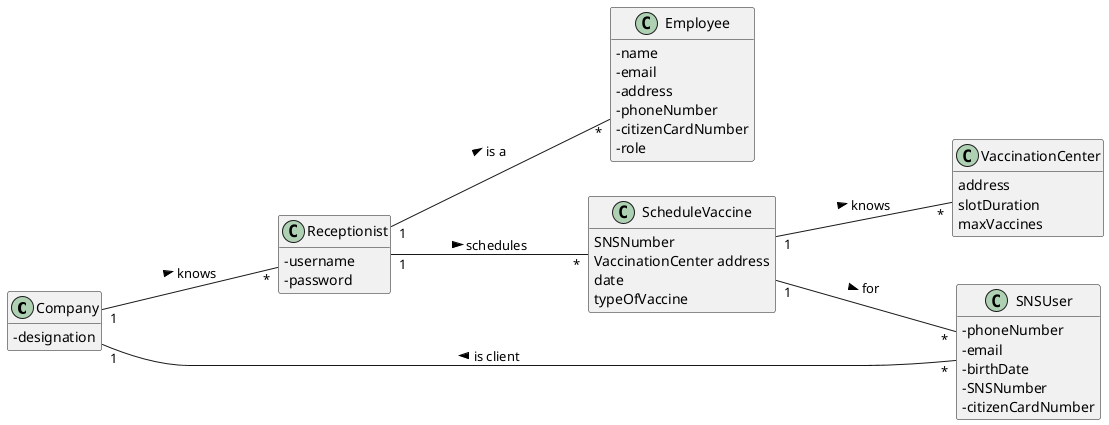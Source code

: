 -@startuml
hide methods
left to right direction
skinparam classAttributeIconSize 0


class Company {
  -designation
}

class Receptionist{
    -username
    -password
}

class SNSUser {
  -phoneNumber
  -email
  -birthDate
  -SNSNumber
  -citizenCardNumber
}

class ScheduleVaccine{
- SNSNumber
- VaccinationCenter address
- date
- typeOfVaccine
}
class VaccinationCenter{
-address
-slotDuration
-maxVaccines
}
class Employee {
     -name
     -email
     -address
     -phoneNumber
     -citizenCardNumber
     -role
}

SNSUser "*"---"1" Company : is client >
Company "1"---"*" Receptionist : knows >
ScheduleVaccine "1"---"*" SNSUser : for >
Receptionist "1"---"*" ScheduleVaccine : schedules >
Receptionist "1"---"*" Employee : is a >
ScheduleVaccine "1"---"*" VaccinationCenter : knows >
@enduml